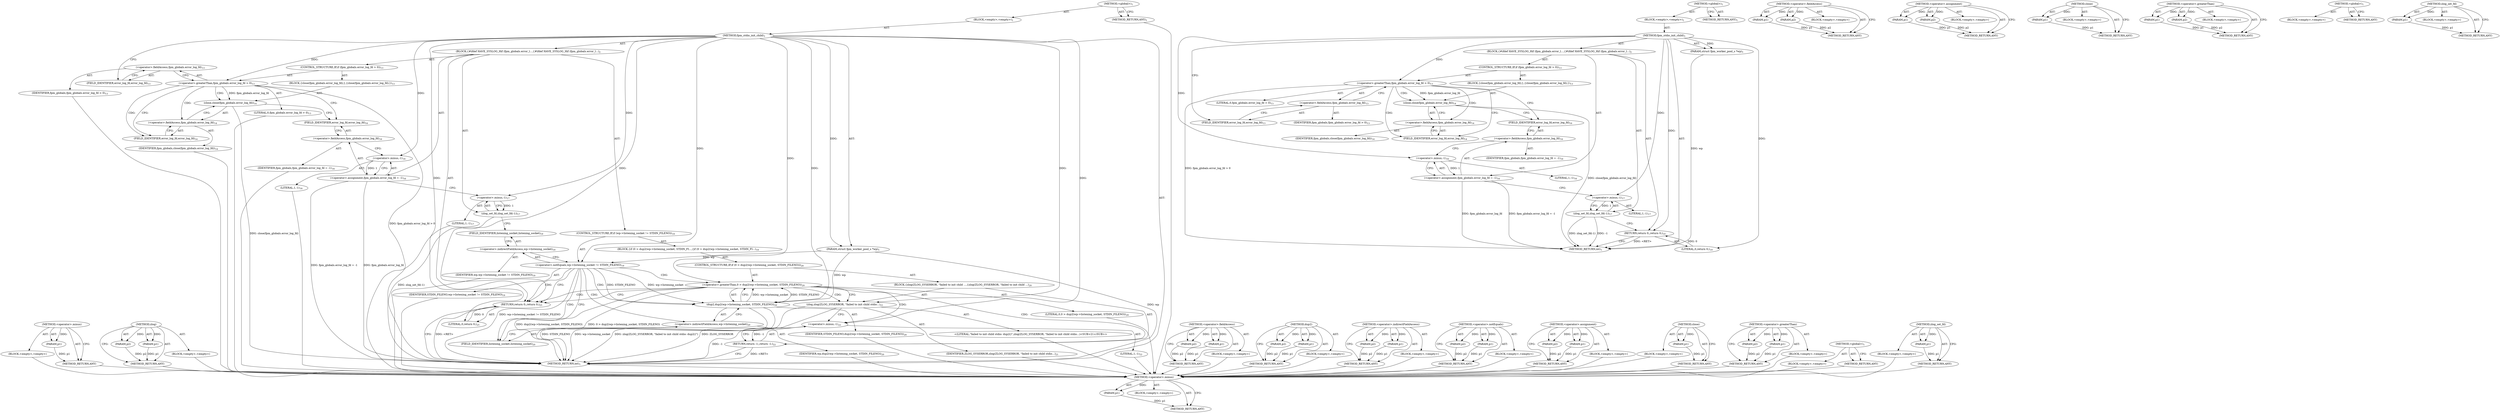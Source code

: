 digraph "zlog_set_fd" {
vulnerable_95 [label=<(METHOD,&lt;operator&gt;.minus)>];
vulnerable_96 [label=<(PARAM,p1)>];
vulnerable_97 [label=<(BLOCK,&lt;empty&gt;,&lt;empty&gt;)>];
vulnerable_98 [label=<(METHOD_RETURN,ANY)>];
vulnerable_118 [label=<(METHOD,zlog)>];
vulnerable_119 [label=<(PARAM,p1)>];
vulnerable_120 [label=<(PARAM,p2)>];
vulnerable_121 [label=<(BLOCK,&lt;empty&gt;,&lt;empty&gt;)>];
vulnerable_122 [label=<(METHOD_RETURN,ANY)>];
vulnerable_6 [label=<(METHOD,&lt;global&gt;)<SUB>1</SUB>>];
vulnerable_7 [label=<(BLOCK,&lt;empty&gt;,&lt;empty&gt;)<SUB>1</SUB>>];
vulnerable_8 [label=<(METHOD,fpm_stdio_init_child)<SUB>1</SUB>>];
vulnerable_9 [label=<(PARAM,struct fpm_worker_pool_s *wp)<SUB>1</SUB>>];
vulnerable_10 [label=<(BLOCK,{
#ifdef HAVE_SYSLOG_H
	if (fpm_globals.error_l...,{
#ifdef HAVE_SYSLOG_H
	if (fpm_globals.error_l...)<SUB>2</SUB>>];
vulnerable_11 [label=<(CONTROL_STRUCTURE,IF,if (fpm_globals.error_log_fd &gt; 0))<SUB>13</SUB>>];
vulnerable_12 [label=<(&lt;operator&gt;.greaterThan,fpm_globals.error_log_fd &gt; 0)<SUB>13</SUB>>];
vulnerable_13 [label=<(&lt;operator&gt;.fieldAccess,fpm_globals.error_log_fd)<SUB>13</SUB>>];
vulnerable_14 [label=<(IDENTIFIER,fpm_globals,fpm_globals.error_log_fd &gt; 0)<SUB>13</SUB>>];
vulnerable_15 [label=<(FIELD_IDENTIFIER,error_log_fd,error_log_fd)<SUB>13</SUB>>];
vulnerable_16 [label=<(LITERAL,0,fpm_globals.error_log_fd &gt; 0)<SUB>13</SUB>>];
vulnerable_17 [label=<(BLOCK,{
		close(fpm_globals.error_log_fd);
	},{
		close(fpm_globals.error_log_fd);
	})<SUB>13</SUB>>];
vulnerable_18 [label=<(close,close(fpm_globals.error_log_fd))<SUB>14</SUB>>];
vulnerable_19 [label=<(&lt;operator&gt;.fieldAccess,fpm_globals.error_log_fd)<SUB>14</SUB>>];
vulnerable_20 [label=<(IDENTIFIER,fpm_globals,close(fpm_globals.error_log_fd))<SUB>14</SUB>>];
vulnerable_21 [label=<(FIELD_IDENTIFIER,error_log_fd,error_log_fd)<SUB>14</SUB>>];
vulnerable_22 [label=<(&lt;operator&gt;.assignment,fpm_globals.error_log_fd = -1)<SUB>16</SUB>>];
vulnerable_23 [label=<(&lt;operator&gt;.fieldAccess,fpm_globals.error_log_fd)<SUB>16</SUB>>];
vulnerable_24 [label=<(IDENTIFIER,fpm_globals,fpm_globals.error_log_fd = -1)<SUB>16</SUB>>];
vulnerable_25 [label=<(FIELD_IDENTIFIER,error_log_fd,error_log_fd)<SUB>16</SUB>>];
vulnerable_26 [label=<(&lt;operator&gt;.minus,-1)<SUB>16</SUB>>];
vulnerable_27 [label=<(LITERAL,1,-1)<SUB>16</SUB>>];
vulnerable_28 [label=<(zlog_set_fd,zlog_set_fd(-1))<SUB>17</SUB>>];
vulnerable_29 [label=<(&lt;operator&gt;.minus,-1)<SUB>17</SUB>>];
vulnerable_30 [label=<(LITERAL,1,-1)<SUB>17</SUB>>];
vulnerable_31 [label=<(CONTROL_STRUCTURE,IF,if (wp-&gt;listening_socket != STDIN_FILENO))<SUB>19</SUB>>];
vulnerable_32 [label=<(&lt;operator&gt;.notEquals,wp-&gt;listening_socket != STDIN_FILENO)<SUB>19</SUB>>];
vulnerable_33 [label=<(&lt;operator&gt;.indirectFieldAccess,wp-&gt;listening_socket)<SUB>19</SUB>>];
vulnerable_34 [label=<(IDENTIFIER,wp,wp-&gt;listening_socket != STDIN_FILENO)<SUB>19</SUB>>];
vulnerable_35 [label=<(FIELD_IDENTIFIER,listening_socket,listening_socket)<SUB>19</SUB>>];
vulnerable_36 [label=<(IDENTIFIER,STDIN_FILENO,wp-&gt;listening_socket != STDIN_FILENO)<SUB>19</SUB>>];
vulnerable_37 [label=<(BLOCK,{
		if (0 &gt; dup2(wp-&gt;listening_socket, STDIN_FI...,{
		if (0 &gt; dup2(wp-&gt;listening_socket, STDIN_FI...)<SUB>19</SUB>>];
vulnerable_38 [label=<(CONTROL_STRUCTURE,IF,if (0 &gt; dup2(wp-&gt;listening_socket, STDIN_FILENO)))<SUB>20</SUB>>];
vulnerable_39 [label=<(&lt;operator&gt;.greaterThan,0 &gt; dup2(wp-&gt;listening_socket, STDIN_FILENO))<SUB>20</SUB>>];
vulnerable_40 [label=<(LITERAL,0,0 &gt; dup2(wp-&gt;listening_socket, STDIN_FILENO))<SUB>20</SUB>>];
vulnerable_41 [label=<(dup2,dup2(wp-&gt;listening_socket, STDIN_FILENO))<SUB>20</SUB>>];
vulnerable_42 [label=<(&lt;operator&gt;.indirectFieldAccess,wp-&gt;listening_socket)<SUB>20</SUB>>];
vulnerable_43 [label=<(IDENTIFIER,wp,dup2(wp-&gt;listening_socket, STDIN_FILENO))<SUB>20</SUB>>];
vulnerable_44 [label=<(FIELD_IDENTIFIER,listening_socket,listening_socket)<SUB>20</SUB>>];
vulnerable_45 [label=<(IDENTIFIER,STDIN_FILENO,dup2(wp-&gt;listening_socket, STDIN_FILENO))<SUB>20</SUB>>];
vulnerable_46 [label=<(BLOCK,{
			zlog(ZLOG_SYSERROR, &quot;failed to init child ...,{
			zlog(ZLOG_SYSERROR, &quot;failed to init child ...)<SUB>20</SUB>>];
vulnerable_47 [label=<(zlog,zlog(ZLOG_SYSERROR, &quot;failed to init child stdio...)<SUB>21</SUB>>];
vulnerable_48 [label=<(IDENTIFIER,ZLOG_SYSERROR,zlog(ZLOG_SYSERROR, &quot;failed to init child stdio...)<SUB>21</SUB>>];
vulnerable_49 [label="<(LITERAL,&quot;failed to init child stdio: dup2()&quot;,zlog(ZLOG_SYSERROR, &quot;failed to init child stdio...)<SUB>21</SUB>>"];
vulnerable_50 [label=<(RETURN,return -1;,return -1;)<SUB>22</SUB>>];
vulnerable_51 [label=<(&lt;operator&gt;.minus,-1)<SUB>22</SUB>>];
vulnerable_52 [label=<(LITERAL,1,-1)<SUB>22</SUB>>];
vulnerable_53 [label=<(RETURN,return 0;,return 0;)<SUB>25</SUB>>];
vulnerable_54 [label=<(LITERAL,0,return 0;)<SUB>25</SUB>>];
vulnerable_55 [label=<(METHOD_RETURN,int)<SUB>1</SUB>>];
vulnerable_57 [label=<(METHOD_RETURN,ANY)<SUB>1</SUB>>];
vulnerable_81 [label=<(METHOD,&lt;operator&gt;.fieldAccess)>];
vulnerable_82 [label=<(PARAM,p1)>];
vulnerable_83 [label=<(PARAM,p2)>];
vulnerable_84 [label=<(BLOCK,&lt;empty&gt;,&lt;empty&gt;)>];
vulnerable_85 [label=<(METHOD_RETURN,ANY)>];
vulnerable_113 [label=<(METHOD,dup2)>];
vulnerable_114 [label=<(PARAM,p1)>];
vulnerable_115 [label=<(PARAM,p2)>];
vulnerable_116 [label=<(BLOCK,&lt;empty&gt;,&lt;empty&gt;)>];
vulnerable_117 [label=<(METHOD_RETURN,ANY)>];
vulnerable_108 [label=<(METHOD,&lt;operator&gt;.indirectFieldAccess)>];
vulnerable_109 [label=<(PARAM,p1)>];
vulnerable_110 [label=<(PARAM,p2)>];
vulnerable_111 [label=<(BLOCK,&lt;empty&gt;,&lt;empty&gt;)>];
vulnerable_112 [label=<(METHOD_RETURN,ANY)>];
vulnerable_103 [label=<(METHOD,&lt;operator&gt;.notEquals)>];
vulnerable_104 [label=<(PARAM,p1)>];
vulnerable_105 [label=<(PARAM,p2)>];
vulnerable_106 [label=<(BLOCK,&lt;empty&gt;,&lt;empty&gt;)>];
vulnerable_107 [label=<(METHOD_RETURN,ANY)>];
vulnerable_90 [label=<(METHOD,&lt;operator&gt;.assignment)>];
vulnerable_91 [label=<(PARAM,p1)>];
vulnerable_92 [label=<(PARAM,p2)>];
vulnerable_93 [label=<(BLOCK,&lt;empty&gt;,&lt;empty&gt;)>];
vulnerable_94 [label=<(METHOD_RETURN,ANY)>];
vulnerable_86 [label=<(METHOD,close)>];
vulnerable_87 [label=<(PARAM,p1)>];
vulnerable_88 [label=<(BLOCK,&lt;empty&gt;,&lt;empty&gt;)>];
vulnerable_89 [label=<(METHOD_RETURN,ANY)>];
vulnerable_76 [label=<(METHOD,&lt;operator&gt;.greaterThan)>];
vulnerable_77 [label=<(PARAM,p1)>];
vulnerable_78 [label=<(PARAM,p2)>];
vulnerable_79 [label=<(BLOCK,&lt;empty&gt;,&lt;empty&gt;)>];
vulnerable_80 [label=<(METHOD_RETURN,ANY)>];
vulnerable_70 [label=<(METHOD,&lt;global&gt;)<SUB>1</SUB>>];
vulnerable_71 [label=<(BLOCK,&lt;empty&gt;,&lt;empty&gt;)>];
vulnerable_72 [label=<(METHOD_RETURN,ANY)>];
vulnerable_99 [label=<(METHOD,zlog_set_fd)>];
vulnerable_100 [label=<(PARAM,p1)>];
vulnerable_101 [label=<(BLOCK,&lt;empty&gt;,&lt;empty&gt;)>];
vulnerable_102 [label=<(METHOD_RETURN,ANY)>];
fixed_71 [label=<(METHOD,&lt;operator&gt;.minus)>];
fixed_72 [label=<(PARAM,p1)>];
fixed_73 [label=<(BLOCK,&lt;empty&gt;,&lt;empty&gt;)>];
fixed_74 [label=<(METHOD_RETURN,ANY)>];
fixed_6 [label=<(METHOD,&lt;global&gt;)<SUB>1</SUB>>];
fixed_7 [label=<(BLOCK,&lt;empty&gt;,&lt;empty&gt;)<SUB>1</SUB>>];
fixed_8 [label=<(METHOD,fpm_stdio_init_child)<SUB>1</SUB>>];
fixed_9 [label=<(PARAM,struct fpm_worker_pool_s *wp)<SUB>1</SUB>>];
fixed_10 [label=<(BLOCK,{
#ifdef HAVE_SYSLOG_H
	if (fpm_globals.error_l...,{
#ifdef HAVE_SYSLOG_H
	if (fpm_globals.error_l...)<SUB>2</SUB>>];
fixed_11 [label=<(CONTROL_STRUCTURE,IF,if (fpm_globals.error_log_fd &gt; 0))<SUB>13</SUB>>];
fixed_12 [label=<(&lt;operator&gt;.greaterThan,fpm_globals.error_log_fd &gt; 0)<SUB>13</SUB>>];
fixed_13 [label=<(&lt;operator&gt;.fieldAccess,fpm_globals.error_log_fd)<SUB>13</SUB>>];
fixed_14 [label=<(IDENTIFIER,fpm_globals,fpm_globals.error_log_fd &gt; 0)<SUB>13</SUB>>];
fixed_15 [label=<(FIELD_IDENTIFIER,error_log_fd,error_log_fd)<SUB>13</SUB>>];
fixed_16 [label=<(LITERAL,0,fpm_globals.error_log_fd &gt; 0)<SUB>13</SUB>>];
fixed_17 [label=<(BLOCK,{
		close(fpm_globals.error_log_fd);
	},{
		close(fpm_globals.error_log_fd);
	})<SUB>13</SUB>>];
fixed_18 [label=<(close,close(fpm_globals.error_log_fd))<SUB>14</SUB>>];
fixed_19 [label=<(&lt;operator&gt;.fieldAccess,fpm_globals.error_log_fd)<SUB>14</SUB>>];
fixed_20 [label=<(IDENTIFIER,fpm_globals,close(fpm_globals.error_log_fd))<SUB>14</SUB>>];
fixed_21 [label=<(FIELD_IDENTIFIER,error_log_fd,error_log_fd)<SUB>14</SUB>>];
fixed_22 [label=<(&lt;operator&gt;.assignment,fpm_globals.error_log_fd = -1)<SUB>16</SUB>>];
fixed_23 [label=<(&lt;operator&gt;.fieldAccess,fpm_globals.error_log_fd)<SUB>16</SUB>>];
fixed_24 [label=<(IDENTIFIER,fpm_globals,fpm_globals.error_log_fd = -1)<SUB>16</SUB>>];
fixed_25 [label=<(FIELD_IDENTIFIER,error_log_fd,error_log_fd)<SUB>16</SUB>>];
fixed_26 [label=<(&lt;operator&gt;.minus,-1)<SUB>16</SUB>>];
fixed_27 [label=<(LITERAL,1,-1)<SUB>16</SUB>>];
fixed_28 [label=<(zlog_set_fd,zlog_set_fd(-1))<SUB>17</SUB>>];
fixed_29 [label=<(&lt;operator&gt;.minus,-1)<SUB>17</SUB>>];
fixed_30 [label=<(LITERAL,1,-1)<SUB>17</SUB>>];
fixed_31 [label=<(RETURN,return 0;,return 0;)<SUB>19</SUB>>];
fixed_32 [label=<(LITERAL,0,return 0;)<SUB>19</SUB>>];
fixed_33 [label=<(METHOD_RETURN,int)<SUB>1</SUB>>];
fixed_35 [label=<(METHOD_RETURN,ANY)<SUB>1</SUB>>];
fixed_57 [label=<(METHOD,&lt;operator&gt;.fieldAccess)>];
fixed_58 [label=<(PARAM,p1)>];
fixed_59 [label=<(PARAM,p2)>];
fixed_60 [label=<(BLOCK,&lt;empty&gt;,&lt;empty&gt;)>];
fixed_61 [label=<(METHOD_RETURN,ANY)>];
fixed_66 [label=<(METHOD,&lt;operator&gt;.assignment)>];
fixed_67 [label=<(PARAM,p1)>];
fixed_68 [label=<(PARAM,p2)>];
fixed_69 [label=<(BLOCK,&lt;empty&gt;,&lt;empty&gt;)>];
fixed_70 [label=<(METHOD_RETURN,ANY)>];
fixed_62 [label=<(METHOD,close)>];
fixed_63 [label=<(PARAM,p1)>];
fixed_64 [label=<(BLOCK,&lt;empty&gt;,&lt;empty&gt;)>];
fixed_65 [label=<(METHOD_RETURN,ANY)>];
fixed_52 [label=<(METHOD,&lt;operator&gt;.greaterThan)>];
fixed_53 [label=<(PARAM,p1)>];
fixed_54 [label=<(PARAM,p2)>];
fixed_55 [label=<(BLOCK,&lt;empty&gt;,&lt;empty&gt;)>];
fixed_56 [label=<(METHOD_RETURN,ANY)>];
fixed_46 [label=<(METHOD,&lt;global&gt;)<SUB>1</SUB>>];
fixed_47 [label=<(BLOCK,&lt;empty&gt;,&lt;empty&gt;)>];
fixed_48 [label=<(METHOD_RETURN,ANY)>];
fixed_75 [label=<(METHOD,zlog_set_fd)>];
fixed_76 [label=<(PARAM,p1)>];
fixed_77 [label=<(BLOCK,&lt;empty&gt;,&lt;empty&gt;)>];
fixed_78 [label=<(METHOD_RETURN,ANY)>];
vulnerable_95 -> vulnerable_96  [key=0, label="AST: "];
vulnerable_95 -> vulnerable_96  [key=1, label="DDG: "];
vulnerable_95 -> vulnerable_97  [key=0, label="AST: "];
vulnerable_95 -> vulnerable_98  [key=0, label="AST: "];
vulnerable_95 -> vulnerable_98  [key=1, label="CFG: "];
vulnerable_96 -> vulnerable_98  [key=0, label="DDG: p1"];
vulnerable_97 -> fixed_71  [key=0];
vulnerable_98 -> fixed_71  [key=0];
vulnerable_118 -> vulnerable_119  [key=0, label="AST: "];
vulnerable_118 -> vulnerable_119  [key=1, label="DDG: "];
vulnerable_118 -> vulnerable_121  [key=0, label="AST: "];
vulnerable_118 -> vulnerable_120  [key=0, label="AST: "];
vulnerable_118 -> vulnerable_120  [key=1, label="DDG: "];
vulnerable_118 -> vulnerable_122  [key=0, label="AST: "];
vulnerable_118 -> vulnerable_122  [key=1, label="CFG: "];
vulnerable_119 -> vulnerable_122  [key=0, label="DDG: p1"];
vulnerable_120 -> vulnerable_122  [key=0, label="DDG: p2"];
vulnerable_121 -> fixed_71  [key=0];
vulnerable_122 -> fixed_71  [key=0];
vulnerable_6 -> vulnerable_7  [key=0, label="AST: "];
vulnerable_6 -> vulnerable_57  [key=0, label="AST: "];
vulnerable_6 -> vulnerable_57  [key=1, label="CFG: "];
vulnerable_7 -> vulnerable_8  [key=0, label="AST: "];
vulnerable_8 -> vulnerable_9  [key=0, label="AST: "];
vulnerable_8 -> vulnerable_9  [key=1, label="DDG: "];
vulnerable_8 -> vulnerable_10  [key=0, label="AST: "];
vulnerable_8 -> vulnerable_55  [key=0, label="AST: "];
vulnerable_8 -> vulnerable_15  [key=0, label="CFG: "];
vulnerable_8 -> vulnerable_53  [key=0, label="DDG: "];
vulnerable_8 -> vulnerable_54  [key=0, label="DDG: "];
vulnerable_8 -> vulnerable_12  [key=0, label="DDG: "];
vulnerable_8 -> vulnerable_26  [key=0, label="DDG: "];
vulnerable_8 -> vulnerable_29  [key=0, label="DDG: "];
vulnerable_8 -> vulnerable_32  [key=0, label="DDG: "];
vulnerable_8 -> vulnerable_39  [key=0, label="DDG: "];
vulnerable_8 -> vulnerable_41  [key=0, label="DDG: "];
vulnerable_8 -> vulnerable_47  [key=0, label="DDG: "];
vulnerable_8 -> vulnerable_51  [key=0, label="DDG: "];
vulnerable_9 -> vulnerable_55  [key=0, label="DDG: wp"];
vulnerable_9 -> vulnerable_32  [key=0, label="DDG: wp"];
vulnerable_9 -> vulnerable_41  [key=0, label="DDG: wp"];
vulnerable_10 -> vulnerable_11  [key=0, label="AST: "];
vulnerable_10 -> vulnerable_22  [key=0, label="AST: "];
vulnerable_10 -> vulnerable_28  [key=0, label="AST: "];
vulnerable_10 -> vulnerable_31  [key=0, label="AST: "];
vulnerable_10 -> vulnerable_53  [key=0, label="AST: "];
vulnerable_11 -> vulnerable_12  [key=0, label="AST: "];
vulnerable_11 -> vulnerable_17  [key=0, label="AST: "];
vulnerable_12 -> vulnerable_13  [key=0, label="AST: "];
vulnerable_12 -> vulnerable_16  [key=0, label="AST: "];
vulnerable_12 -> vulnerable_21  [key=0, label="CFG: "];
vulnerable_12 -> vulnerable_21  [key=1, label="CDG: "];
vulnerable_12 -> vulnerable_25  [key=0, label="CFG: "];
vulnerable_12 -> vulnerable_55  [key=0, label="DDG: fpm_globals.error_log_fd &gt; 0"];
vulnerable_12 -> vulnerable_18  [key=0, label="DDG: fpm_globals.error_log_fd"];
vulnerable_12 -> vulnerable_18  [key=1, label="CDG: "];
vulnerable_12 -> vulnerable_19  [key=0, label="CDG: "];
vulnerable_13 -> vulnerable_14  [key=0, label="AST: "];
vulnerable_13 -> vulnerable_15  [key=0, label="AST: "];
vulnerable_13 -> vulnerable_12  [key=0, label="CFG: "];
vulnerable_14 -> fixed_71  [key=0];
vulnerable_15 -> vulnerable_13  [key=0, label="CFG: "];
vulnerable_16 -> fixed_71  [key=0];
vulnerable_17 -> vulnerable_18  [key=0, label="AST: "];
vulnerable_18 -> vulnerable_19  [key=0, label="AST: "];
vulnerable_18 -> vulnerable_25  [key=0, label="CFG: "];
vulnerable_18 -> vulnerable_55  [key=0, label="DDG: close(fpm_globals.error_log_fd)"];
vulnerable_19 -> vulnerable_20  [key=0, label="AST: "];
vulnerable_19 -> vulnerable_21  [key=0, label="AST: "];
vulnerable_19 -> vulnerable_18  [key=0, label="CFG: "];
vulnerable_20 -> fixed_71  [key=0];
vulnerable_21 -> vulnerable_19  [key=0, label="CFG: "];
vulnerable_22 -> vulnerable_23  [key=0, label="AST: "];
vulnerable_22 -> vulnerable_26  [key=0, label="AST: "];
vulnerable_22 -> vulnerable_29  [key=0, label="CFG: "];
vulnerable_22 -> vulnerable_55  [key=0, label="DDG: fpm_globals.error_log_fd"];
vulnerable_22 -> vulnerable_55  [key=1, label="DDG: fpm_globals.error_log_fd = -1"];
vulnerable_23 -> vulnerable_24  [key=0, label="AST: "];
vulnerable_23 -> vulnerable_25  [key=0, label="AST: "];
vulnerable_23 -> vulnerable_26  [key=0, label="CFG: "];
vulnerable_24 -> fixed_71  [key=0];
vulnerable_25 -> vulnerable_23  [key=0, label="CFG: "];
vulnerable_26 -> vulnerable_27  [key=0, label="AST: "];
vulnerable_26 -> vulnerable_22  [key=0, label="CFG: "];
vulnerable_26 -> vulnerable_22  [key=1, label="DDG: 1"];
vulnerable_27 -> fixed_71  [key=0];
vulnerable_28 -> vulnerable_29  [key=0, label="AST: "];
vulnerable_28 -> vulnerable_35  [key=0, label="CFG: "];
vulnerable_28 -> vulnerable_55  [key=0, label="DDG: zlog_set_fd(-1)"];
vulnerable_29 -> vulnerable_30  [key=0, label="AST: "];
vulnerable_29 -> vulnerable_28  [key=0, label="CFG: "];
vulnerable_29 -> vulnerable_28  [key=1, label="DDG: 1"];
vulnerable_30 -> fixed_71  [key=0];
vulnerable_31 -> vulnerable_32  [key=0, label="AST: "];
vulnerable_31 -> vulnerable_37  [key=0, label="AST: "];
vulnerable_32 -> vulnerable_33  [key=0, label="AST: "];
vulnerable_32 -> vulnerable_36  [key=0, label="AST: "];
vulnerable_32 -> vulnerable_44  [key=0, label="CFG: "];
vulnerable_32 -> vulnerable_44  [key=1, label="CDG: "];
vulnerable_32 -> vulnerable_53  [key=0, label="CFG: "];
vulnerable_32 -> vulnerable_53  [key=1, label="CDG: "];
vulnerable_32 -> vulnerable_55  [key=0, label="DDG: wp-&gt;listening_socket != STDIN_FILENO"];
vulnerable_32 -> vulnerable_41  [key=0, label="DDG: wp-&gt;listening_socket"];
vulnerable_32 -> vulnerable_41  [key=1, label="DDG: STDIN_FILENO"];
vulnerable_32 -> vulnerable_41  [key=2, label="CDG: "];
vulnerable_32 -> vulnerable_42  [key=0, label="CDG: "];
vulnerable_32 -> vulnerable_39  [key=0, label="CDG: "];
vulnerable_33 -> vulnerable_34  [key=0, label="AST: "];
vulnerable_33 -> vulnerable_35  [key=0, label="AST: "];
vulnerable_33 -> vulnerable_32  [key=0, label="CFG: "];
vulnerable_34 -> fixed_71  [key=0];
vulnerable_35 -> vulnerable_33  [key=0, label="CFG: "];
vulnerable_36 -> fixed_71  [key=0];
vulnerable_37 -> vulnerable_38  [key=0, label="AST: "];
vulnerable_38 -> vulnerable_39  [key=0, label="AST: "];
vulnerable_38 -> vulnerable_46  [key=0, label="AST: "];
vulnerable_39 -> vulnerable_40  [key=0, label="AST: "];
vulnerable_39 -> vulnerable_41  [key=0, label="AST: "];
vulnerable_39 -> vulnerable_47  [key=0, label="CFG: "];
vulnerable_39 -> vulnerable_47  [key=1, label="CDG: "];
vulnerable_39 -> vulnerable_53  [key=0, label="CFG: "];
vulnerable_39 -> vulnerable_53  [key=1, label="CDG: "];
vulnerable_39 -> vulnerable_55  [key=0, label="DDG: dup2(wp-&gt;listening_socket, STDIN_FILENO)"];
vulnerable_39 -> vulnerable_55  [key=1, label="DDG: 0 &gt; dup2(wp-&gt;listening_socket, STDIN_FILENO)"];
vulnerable_39 -> vulnerable_50  [key=0, label="CDG: "];
vulnerable_39 -> vulnerable_51  [key=0, label="CDG: "];
vulnerable_40 -> fixed_71  [key=0];
vulnerable_41 -> vulnerable_42  [key=0, label="AST: "];
vulnerable_41 -> vulnerable_45  [key=0, label="AST: "];
vulnerable_41 -> vulnerable_39  [key=0, label="CFG: "];
vulnerable_41 -> vulnerable_39  [key=1, label="DDG: wp-&gt;listening_socket"];
vulnerable_41 -> vulnerable_39  [key=2, label="DDG: STDIN_FILENO"];
vulnerable_41 -> vulnerable_55  [key=0, label="DDG: wp-&gt;listening_socket"];
vulnerable_41 -> vulnerable_55  [key=1, label="DDG: STDIN_FILENO"];
vulnerable_42 -> vulnerable_43  [key=0, label="AST: "];
vulnerable_42 -> vulnerable_44  [key=0, label="AST: "];
vulnerable_42 -> vulnerable_41  [key=0, label="CFG: "];
vulnerable_43 -> fixed_71  [key=0];
vulnerable_44 -> vulnerable_42  [key=0, label="CFG: "];
vulnerable_45 -> fixed_71  [key=0];
vulnerable_46 -> vulnerable_47  [key=0, label="AST: "];
vulnerable_46 -> vulnerable_50  [key=0, label="AST: "];
vulnerable_47 -> vulnerable_48  [key=0, label="AST: "];
vulnerable_47 -> vulnerable_49  [key=0, label="AST: "];
vulnerable_47 -> vulnerable_51  [key=0, label="CFG: "];
vulnerable_47 -> vulnerable_55  [key=0, label="DDG: zlog(ZLOG_SYSERROR, &quot;failed to init child stdio: dup2()&quot;)"];
vulnerable_47 -> vulnerable_55  [key=1, label="DDG: ZLOG_SYSERROR"];
vulnerable_48 -> fixed_71  [key=0];
vulnerable_49 -> fixed_71  [key=0];
vulnerable_50 -> vulnerable_51  [key=0, label="AST: "];
vulnerable_50 -> vulnerable_55  [key=0, label="CFG: "];
vulnerable_50 -> vulnerable_55  [key=1, label="DDG: &lt;RET&gt;"];
vulnerable_51 -> vulnerable_52  [key=0, label="AST: "];
vulnerable_51 -> vulnerable_50  [key=0, label="CFG: "];
vulnerable_51 -> vulnerable_50  [key=1, label="DDG: -1"];
vulnerable_51 -> vulnerable_55  [key=0, label="DDG: -1"];
vulnerable_52 -> fixed_71  [key=0];
vulnerable_53 -> vulnerable_54  [key=0, label="AST: "];
vulnerable_53 -> vulnerable_55  [key=0, label="CFG: "];
vulnerable_53 -> vulnerable_55  [key=1, label="DDG: &lt;RET&gt;"];
vulnerable_54 -> vulnerable_53  [key=0, label="DDG: 0"];
vulnerable_55 -> fixed_71  [key=0];
vulnerable_57 -> fixed_71  [key=0];
vulnerable_81 -> vulnerable_82  [key=0, label="AST: "];
vulnerable_81 -> vulnerable_82  [key=1, label="DDG: "];
vulnerable_81 -> vulnerable_84  [key=0, label="AST: "];
vulnerable_81 -> vulnerable_83  [key=0, label="AST: "];
vulnerable_81 -> vulnerable_83  [key=1, label="DDG: "];
vulnerable_81 -> vulnerable_85  [key=0, label="AST: "];
vulnerable_81 -> vulnerable_85  [key=1, label="CFG: "];
vulnerable_82 -> vulnerable_85  [key=0, label="DDG: p1"];
vulnerable_83 -> vulnerable_85  [key=0, label="DDG: p2"];
vulnerable_84 -> fixed_71  [key=0];
vulnerable_85 -> fixed_71  [key=0];
vulnerable_113 -> vulnerable_114  [key=0, label="AST: "];
vulnerable_113 -> vulnerable_114  [key=1, label="DDG: "];
vulnerable_113 -> vulnerable_116  [key=0, label="AST: "];
vulnerable_113 -> vulnerable_115  [key=0, label="AST: "];
vulnerable_113 -> vulnerable_115  [key=1, label="DDG: "];
vulnerable_113 -> vulnerable_117  [key=0, label="AST: "];
vulnerable_113 -> vulnerable_117  [key=1, label="CFG: "];
vulnerable_114 -> vulnerable_117  [key=0, label="DDG: p1"];
vulnerable_115 -> vulnerable_117  [key=0, label="DDG: p2"];
vulnerable_116 -> fixed_71  [key=0];
vulnerable_117 -> fixed_71  [key=0];
vulnerable_108 -> vulnerable_109  [key=0, label="AST: "];
vulnerable_108 -> vulnerable_109  [key=1, label="DDG: "];
vulnerable_108 -> vulnerable_111  [key=0, label="AST: "];
vulnerable_108 -> vulnerable_110  [key=0, label="AST: "];
vulnerable_108 -> vulnerable_110  [key=1, label="DDG: "];
vulnerable_108 -> vulnerable_112  [key=0, label="AST: "];
vulnerable_108 -> vulnerable_112  [key=1, label="CFG: "];
vulnerable_109 -> vulnerable_112  [key=0, label="DDG: p1"];
vulnerable_110 -> vulnerable_112  [key=0, label="DDG: p2"];
vulnerable_111 -> fixed_71  [key=0];
vulnerable_112 -> fixed_71  [key=0];
vulnerable_103 -> vulnerable_104  [key=0, label="AST: "];
vulnerable_103 -> vulnerable_104  [key=1, label="DDG: "];
vulnerable_103 -> vulnerable_106  [key=0, label="AST: "];
vulnerable_103 -> vulnerable_105  [key=0, label="AST: "];
vulnerable_103 -> vulnerable_105  [key=1, label="DDG: "];
vulnerable_103 -> vulnerable_107  [key=0, label="AST: "];
vulnerable_103 -> vulnerable_107  [key=1, label="CFG: "];
vulnerable_104 -> vulnerable_107  [key=0, label="DDG: p1"];
vulnerable_105 -> vulnerable_107  [key=0, label="DDG: p2"];
vulnerable_106 -> fixed_71  [key=0];
vulnerable_107 -> fixed_71  [key=0];
vulnerable_90 -> vulnerable_91  [key=0, label="AST: "];
vulnerable_90 -> vulnerable_91  [key=1, label="DDG: "];
vulnerable_90 -> vulnerable_93  [key=0, label="AST: "];
vulnerable_90 -> vulnerable_92  [key=0, label="AST: "];
vulnerable_90 -> vulnerable_92  [key=1, label="DDG: "];
vulnerable_90 -> vulnerable_94  [key=0, label="AST: "];
vulnerable_90 -> vulnerable_94  [key=1, label="CFG: "];
vulnerable_91 -> vulnerable_94  [key=0, label="DDG: p1"];
vulnerable_92 -> vulnerable_94  [key=0, label="DDG: p2"];
vulnerable_93 -> fixed_71  [key=0];
vulnerable_94 -> fixed_71  [key=0];
vulnerable_86 -> vulnerable_87  [key=0, label="AST: "];
vulnerable_86 -> vulnerable_87  [key=1, label="DDG: "];
vulnerable_86 -> vulnerable_88  [key=0, label="AST: "];
vulnerable_86 -> vulnerable_89  [key=0, label="AST: "];
vulnerable_86 -> vulnerable_89  [key=1, label="CFG: "];
vulnerable_87 -> vulnerable_89  [key=0, label="DDG: p1"];
vulnerable_88 -> fixed_71  [key=0];
vulnerable_89 -> fixed_71  [key=0];
vulnerable_76 -> vulnerable_77  [key=0, label="AST: "];
vulnerable_76 -> vulnerable_77  [key=1, label="DDG: "];
vulnerable_76 -> vulnerable_79  [key=0, label="AST: "];
vulnerable_76 -> vulnerable_78  [key=0, label="AST: "];
vulnerable_76 -> vulnerable_78  [key=1, label="DDG: "];
vulnerable_76 -> vulnerable_80  [key=0, label="AST: "];
vulnerable_76 -> vulnerable_80  [key=1, label="CFG: "];
vulnerable_77 -> vulnerable_80  [key=0, label="DDG: p1"];
vulnerable_78 -> vulnerable_80  [key=0, label="DDG: p2"];
vulnerable_79 -> fixed_71  [key=0];
vulnerable_80 -> fixed_71  [key=0];
vulnerable_70 -> vulnerable_71  [key=0, label="AST: "];
vulnerable_70 -> vulnerable_72  [key=0, label="AST: "];
vulnerable_70 -> vulnerable_72  [key=1, label="CFG: "];
vulnerable_71 -> fixed_71  [key=0];
vulnerable_72 -> fixed_71  [key=0];
vulnerable_99 -> vulnerable_100  [key=0, label="AST: "];
vulnerable_99 -> vulnerable_100  [key=1, label="DDG: "];
vulnerable_99 -> vulnerable_101  [key=0, label="AST: "];
vulnerable_99 -> vulnerable_102  [key=0, label="AST: "];
vulnerable_99 -> vulnerable_102  [key=1, label="CFG: "];
vulnerable_100 -> vulnerable_102  [key=0, label="DDG: p1"];
vulnerable_101 -> fixed_71  [key=0];
vulnerable_102 -> fixed_71  [key=0];
fixed_71 -> fixed_72  [key=0, label="AST: "];
fixed_71 -> fixed_72  [key=1, label="DDG: "];
fixed_71 -> fixed_73  [key=0, label="AST: "];
fixed_71 -> fixed_74  [key=0, label="AST: "];
fixed_71 -> fixed_74  [key=1, label="CFG: "];
fixed_72 -> fixed_74  [key=0, label="DDG: p1"];
fixed_6 -> fixed_7  [key=0, label="AST: "];
fixed_6 -> fixed_35  [key=0, label="AST: "];
fixed_6 -> fixed_35  [key=1, label="CFG: "];
fixed_7 -> fixed_8  [key=0, label="AST: "];
fixed_8 -> fixed_9  [key=0, label="AST: "];
fixed_8 -> fixed_9  [key=1, label="DDG: "];
fixed_8 -> fixed_10  [key=0, label="AST: "];
fixed_8 -> fixed_33  [key=0, label="AST: "];
fixed_8 -> fixed_15  [key=0, label="CFG: "];
fixed_8 -> fixed_31  [key=0, label="DDG: "];
fixed_8 -> fixed_32  [key=0, label="DDG: "];
fixed_8 -> fixed_12  [key=0, label="DDG: "];
fixed_8 -> fixed_26  [key=0, label="DDG: "];
fixed_8 -> fixed_29  [key=0, label="DDG: "];
fixed_9 -> fixed_33  [key=0, label="DDG: wp"];
fixed_10 -> fixed_11  [key=0, label="AST: "];
fixed_10 -> fixed_22  [key=0, label="AST: "];
fixed_10 -> fixed_28  [key=0, label="AST: "];
fixed_10 -> fixed_31  [key=0, label="AST: "];
fixed_11 -> fixed_12  [key=0, label="AST: "];
fixed_11 -> fixed_17  [key=0, label="AST: "];
fixed_12 -> fixed_13  [key=0, label="AST: "];
fixed_12 -> fixed_16  [key=0, label="AST: "];
fixed_12 -> fixed_21  [key=0, label="CFG: "];
fixed_12 -> fixed_21  [key=1, label="CDG: "];
fixed_12 -> fixed_25  [key=0, label="CFG: "];
fixed_12 -> fixed_33  [key=0, label="DDG: fpm_globals.error_log_fd &gt; 0"];
fixed_12 -> fixed_18  [key=0, label="DDG: fpm_globals.error_log_fd"];
fixed_12 -> fixed_18  [key=1, label="CDG: "];
fixed_12 -> fixed_19  [key=0, label="CDG: "];
fixed_13 -> fixed_14  [key=0, label="AST: "];
fixed_13 -> fixed_15  [key=0, label="AST: "];
fixed_13 -> fixed_12  [key=0, label="CFG: "];
fixed_15 -> fixed_13  [key=0, label="CFG: "];
fixed_17 -> fixed_18  [key=0, label="AST: "];
fixed_18 -> fixed_19  [key=0, label="AST: "];
fixed_18 -> fixed_25  [key=0, label="CFG: "];
fixed_18 -> fixed_33  [key=0, label="DDG: close(fpm_globals.error_log_fd)"];
fixed_19 -> fixed_20  [key=0, label="AST: "];
fixed_19 -> fixed_21  [key=0, label="AST: "];
fixed_19 -> fixed_18  [key=0, label="CFG: "];
fixed_21 -> fixed_19  [key=0, label="CFG: "];
fixed_22 -> fixed_23  [key=0, label="AST: "];
fixed_22 -> fixed_26  [key=0, label="AST: "];
fixed_22 -> fixed_29  [key=0, label="CFG: "];
fixed_22 -> fixed_33  [key=0, label="DDG: fpm_globals.error_log_fd"];
fixed_22 -> fixed_33  [key=1, label="DDG: fpm_globals.error_log_fd = -1"];
fixed_23 -> fixed_24  [key=0, label="AST: "];
fixed_23 -> fixed_25  [key=0, label="AST: "];
fixed_23 -> fixed_26  [key=0, label="CFG: "];
fixed_25 -> fixed_23  [key=0, label="CFG: "];
fixed_26 -> fixed_27  [key=0, label="AST: "];
fixed_26 -> fixed_22  [key=0, label="CFG: "];
fixed_26 -> fixed_22  [key=1, label="DDG: 1"];
fixed_28 -> fixed_29  [key=0, label="AST: "];
fixed_28 -> fixed_31  [key=0, label="CFG: "];
fixed_28 -> fixed_33  [key=0, label="DDG: -1"];
fixed_28 -> fixed_33  [key=1, label="DDG: zlog_set_fd(-1)"];
fixed_29 -> fixed_30  [key=0, label="AST: "];
fixed_29 -> fixed_28  [key=0, label="CFG: "];
fixed_29 -> fixed_28  [key=1, label="DDG: 1"];
fixed_31 -> fixed_32  [key=0, label="AST: "];
fixed_31 -> fixed_33  [key=0, label="CFG: "];
fixed_31 -> fixed_33  [key=1, label="DDG: &lt;RET&gt;"];
fixed_32 -> fixed_31  [key=0, label="DDG: 0"];
fixed_57 -> fixed_58  [key=0, label="AST: "];
fixed_57 -> fixed_58  [key=1, label="DDG: "];
fixed_57 -> fixed_60  [key=0, label="AST: "];
fixed_57 -> fixed_59  [key=0, label="AST: "];
fixed_57 -> fixed_59  [key=1, label="DDG: "];
fixed_57 -> fixed_61  [key=0, label="AST: "];
fixed_57 -> fixed_61  [key=1, label="CFG: "];
fixed_58 -> fixed_61  [key=0, label="DDG: p1"];
fixed_59 -> fixed_61  [key=0, label="DDG: p2"];
fixed_66 -> fixed_67  [key=0, label="AST: "];
fixed_66 -> fixed_67  [key=1, label="DDG: "];
fixed_66 -> fixed_69  [key=0, label="AST: "];
fixed_66 -> fixed_68  [key=0, label="AST: "];
fixed_66 -> fixed_68  [key=1, label="DDG: "];
fixed_66 -> fixed_70  [key=0, label="AST: "];
fixed_66 -> fixed_70  [key=1, label="CFG: "];
fixed_67 -> fixed_70  [key=0, label="DDG: p1"];
fixed_68 -> fixed_70  [key=0, label="DDG: p2"];
fixed_62 -> fixed_63  [key=0, label="AST: "];
fixed_62 -> fixed_63  [key=1, label="DDG: "];
fixed_62 -> fixed_64  [key=0, label="AST: "];
fixed_62 -> fixed_65  [key=0, label="AST: "];
fixed_62 -> fixed_65  [key=1, label="CFG: "];
fixed_63 -> fixed_65  [key=0, label="DDG: p1"];
fixed_52 -> fixed_53  [key=0, label="AST: "];
fixed_52 -> fixed_53  [key=1, label="DDG: "];
fixed_52 -> fixed_55  [key=0, label="AST: "];
fixed_52 -> fixed_54  [key=0, label="AST: "];
fixed_52 -> fixed_54  [key=1, label="DDG: "];
fixed_52 -> fixed_56  [key=0, label="AST: "];
fixed_52 -> fixed_56  [key=1, label="CFG: "];
fixed_53 -> fixed_56  [key=0, label="DDG: p1"];
fixed_54 -> fixed_56  [key=0, label="DDG: p2"];
fixed_46 -> fixed_47  [key=0, label="AST: "];
fixed_46 -> fixed_48  [key=0, label="AST: "];
fixed_46 -> fixed_48  [key=1, label="CFG: "];
fixed_75 -> fixed_76  [key=0, label="AST: "];
fixed_75 -> fixed_76  [key=1, label="DDG: "];
fixed_75 -> fixed_77  [key=0, label="AST: "];
fixed_75 -> fixed_78  [key=0, label="AST: "];
fixed_75 -> fixed_78  [key=1, label="CFG: "];
fixed_76 -> fixed_78  [key=0, label="DDG: p1"];
}
